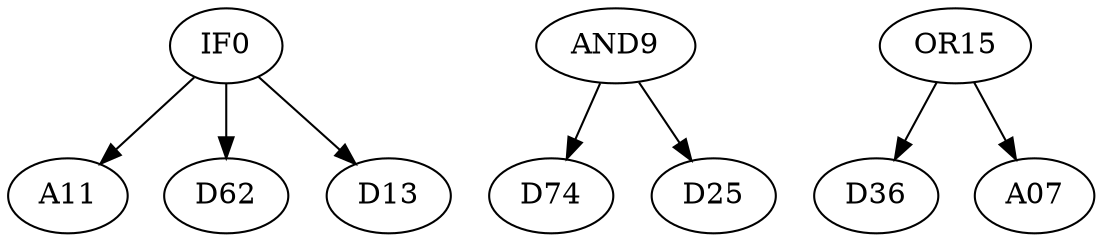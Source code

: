 digraph T {
	IF0 -> A11;
	IF0 -> D62;
	IF0 -> D13;
	AND9 -> D74;
	AND9 -> D25;
	OR15 -> D36;
	OR15 -> A07;
}
